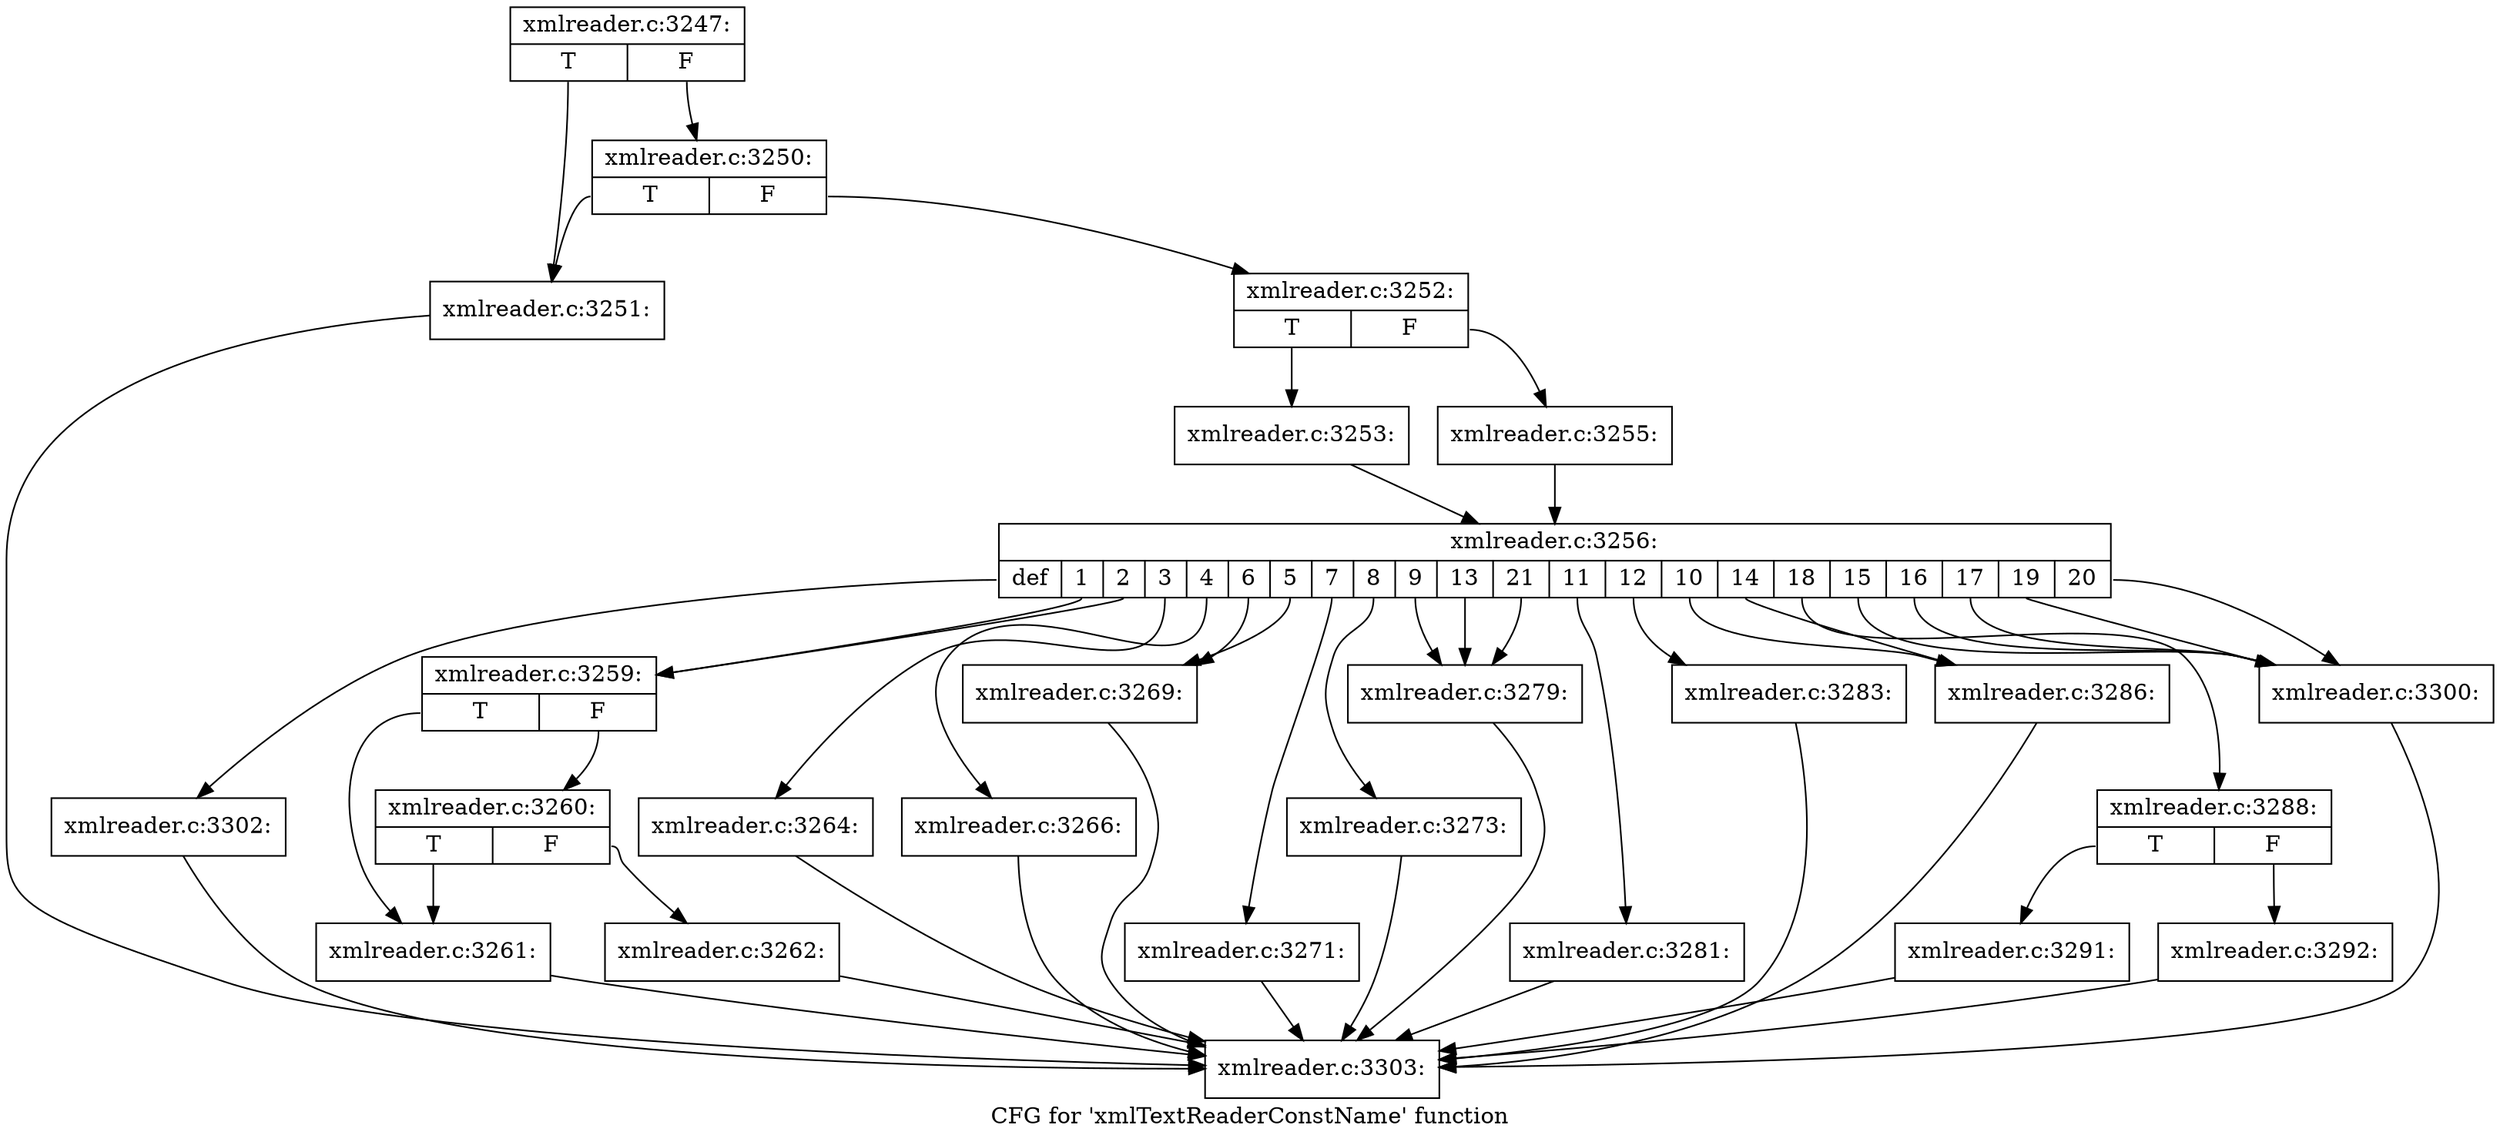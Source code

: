 digraph "CFG for 'xmlTextReaderConstName' function" {
	label="CFG for 'xmlTextReaderConstName' function";

	Node0x47d4640 [shape=record,label="{xmlreader.c:3247:|{<s0>T|<s1>F}}"];
	Node0x47d4640:s0 -> Node0x47d2f10;
	Node0x47d4640:s1 -> Node0x47d2fb0;
	Node0x47d2fb0 [shape=record,label="{xmlreader.c:3250:|{<s0>T|<s1>F}}"];
	Node0x47d2fb0:s0 -> Node0x47d2f10;
	Node0x47d2fb0:s1 -> Node0x47d2f60;
	Node0x47d2f10 [shape=record,label="{xmlreader.c:3251:}"];
	Node0x47d2f10 -> Node0x47d3240;
	Node0x47d2f60 [shape=record,label="{xmlreader.c:3252:|{<s0>T|<s1>F}}"];
	Node0x47d2f60:s0 -> Node0x47e06f0;
	Node0x47d2f60:s1 -> Node0x47e0790;
	Node0x47e06f0 [shape=record,label="{xmlreader.c:3253:}"];
	Node0x47e06f0 -> Node0x47e0740;
	Node0x47e0790 [shape=record,label="{xmlreader.c:3255:}"];
	Node0x47e0790 -> Node0x47e0740;
	Node0x47e0740 [shape=record,label="{xmlreader.c:3256:|{<s0>def|<s1>1|<s2>2|<s3>3|<s4>4|<s5>6|<s6>5|<s7>7|<s8>8|<s9>9|<s10>13|<s11>21|<s12>11|<s13>12|<s14>10|<s15>14|<s16>18|<s17>15|<s18>16|<s19>17|<s20>19|<s21>20}}"];
	Node0x47e0740:s0 -> Node0x47e1170;
	Node0x47e0740:s1 -> Node0x47e16c0;
	Node0x47e0740:s2 -> Node0x47e16c0;
	Node0x47e0740:s3 -> Node0x47e2d10;
	Node0x47e0740:s4 -> Node0x47e38f0;
	Node0x47e0740:s5 -> Node0x47e3c40;
	Node0x47e0740:s6 -> Node0x47e3c40;
	Node0x47e0740:s7 -> Node0x47e40f0;
	Node0x47e0740:s8 -> Node0x47e45a0;
	Node0x47e0740:s9 -> Node0x47e48f0;
	Node0x47e0740:s10 -> Node0x47e48f0;
	Node0x47e0740:s11 -> Node0x47e48f0;
	Node0x47e0740:s12 -> Node0x47e28b0;
	Node0x47e0740:s13 -> Node0x47e1600;
	Node0x47e0740:s14 -> Node0x47e5470;
	Node0x47e0740:s15 -> Node0x47e5470;
	Node0x47e0740:s16 -> Node0x47e59b0;
	Node0x47e0740:s17 -> Node0x47e6c60;
	Node0x47e0740:s18 -> Node0x47e6c60;
	Node0x47e0740:s19 -> Node0x47e6c60;
	Node0x47e0740:s20 -> Node0x47e6c60;
	Node0x47e0740:s21 -> Node0x47e6c60;
	Node0x47e16c0 [shape=record,label="{xmlreader.c:3259:|{<s0>T|<s1>F}}"];
	Node0x47e16c0:s0 -> Node0x47e17b0;
	Node0x47e16c0:s1 -> Node0x47e1850;
	Node0x47e1850 [shape=record,label="{xmlreader.c:3260:|{<s0>T|<s1>F}}"];
	Node0x47e1850:s0 -> Node0x47e17b0;
	Node0x47e1850:s1 -> Node0x47e1800;
	Node0x47e17b0 [shape=record,label="{xmlreader.c:3261:}"];
	Node0x47e17b0 -> Node0x47d3240;
	Node0x47e1800 [shape=record,label="{xmlreader.c:3262:}"];
	Node0x47e1800 -> Node0x47d3240;
	Node0x47e2d10 [shape=record,label="{xmlreader.c:3264:}"];
	Node0x47e2d10 -> Node0x47d3240;
	Node0x47e38f0 [shape=record,label="{xmlreader.c:3266:}"];
	Node0x47e38f0 -> Node0x47d3240;
	Node0x47e3c40 [shape=record,label="{xmlreader.c:3269:}"];
	Node0x47e3c40 -> Node0x47d3240;
	Node0x47e40f0 [shape=record,label="{xmlreader.c:3271:}"];
	Node0x47e40f0 -> Node0x47d3240;
	Node0x47e45a0 [shape=record,label="{xmlreader.c:3273:}"];
	Node0x47e45a0 -> Node0x47d3240;
	Node0x47e48f0 [shape=record,label="{xmlreader.c:3279:}"];
	Node0x47e48f0 -> Node0x47d3240;
	Node0x47e28b0 [shape=record,label="{xmlreader.c:3281:}"];
	Node0x47e28b0 -> Node0x47d3240;
	Node0x47e1600 [shape=record,label="{xmlreader.c:3283:}"];
	Node0x47e1600 -> Node0x47d3240;
	Node0x47e5470 [shape=record,label="{xmlreader.c:3286:}"];
	Node0x47e5470 -> Node0x47d3240;
	Node0x47e59b0 [shape=record,label="{xmlreader.c:3288:|{<s0>T|<s1>F}}"];
	Node0x47e59b0:s0 -> Node0x47e5f80;
	Node0x47e59b0:s1 -> Node0x47e5fd0;
	Node0x47e5f80 [shape=record,label="{xmlreader.c:3291:}"];
	Node0x47e5f80 -> Node0x47d3240;
	Node0x47e5fd0 [shape=record,label="{xmlreader.c:3292:}"];
	Node0x47e5fd0 -> Node0x47d3240;
	Node0x47e6c60 [shape=record,label="{xmlreader.c:3300:}"];
	Node0x47e6c60 -> Node0x47d3240;
	Node0x47e1170 [shape=record,label="{xmlreader.c:3302:}"];
	Node0x47e1170 -> Node0x47d3240;
	Node0x47d3240 [shape=record,label="{xmlreader.c:3303:}"];
}
